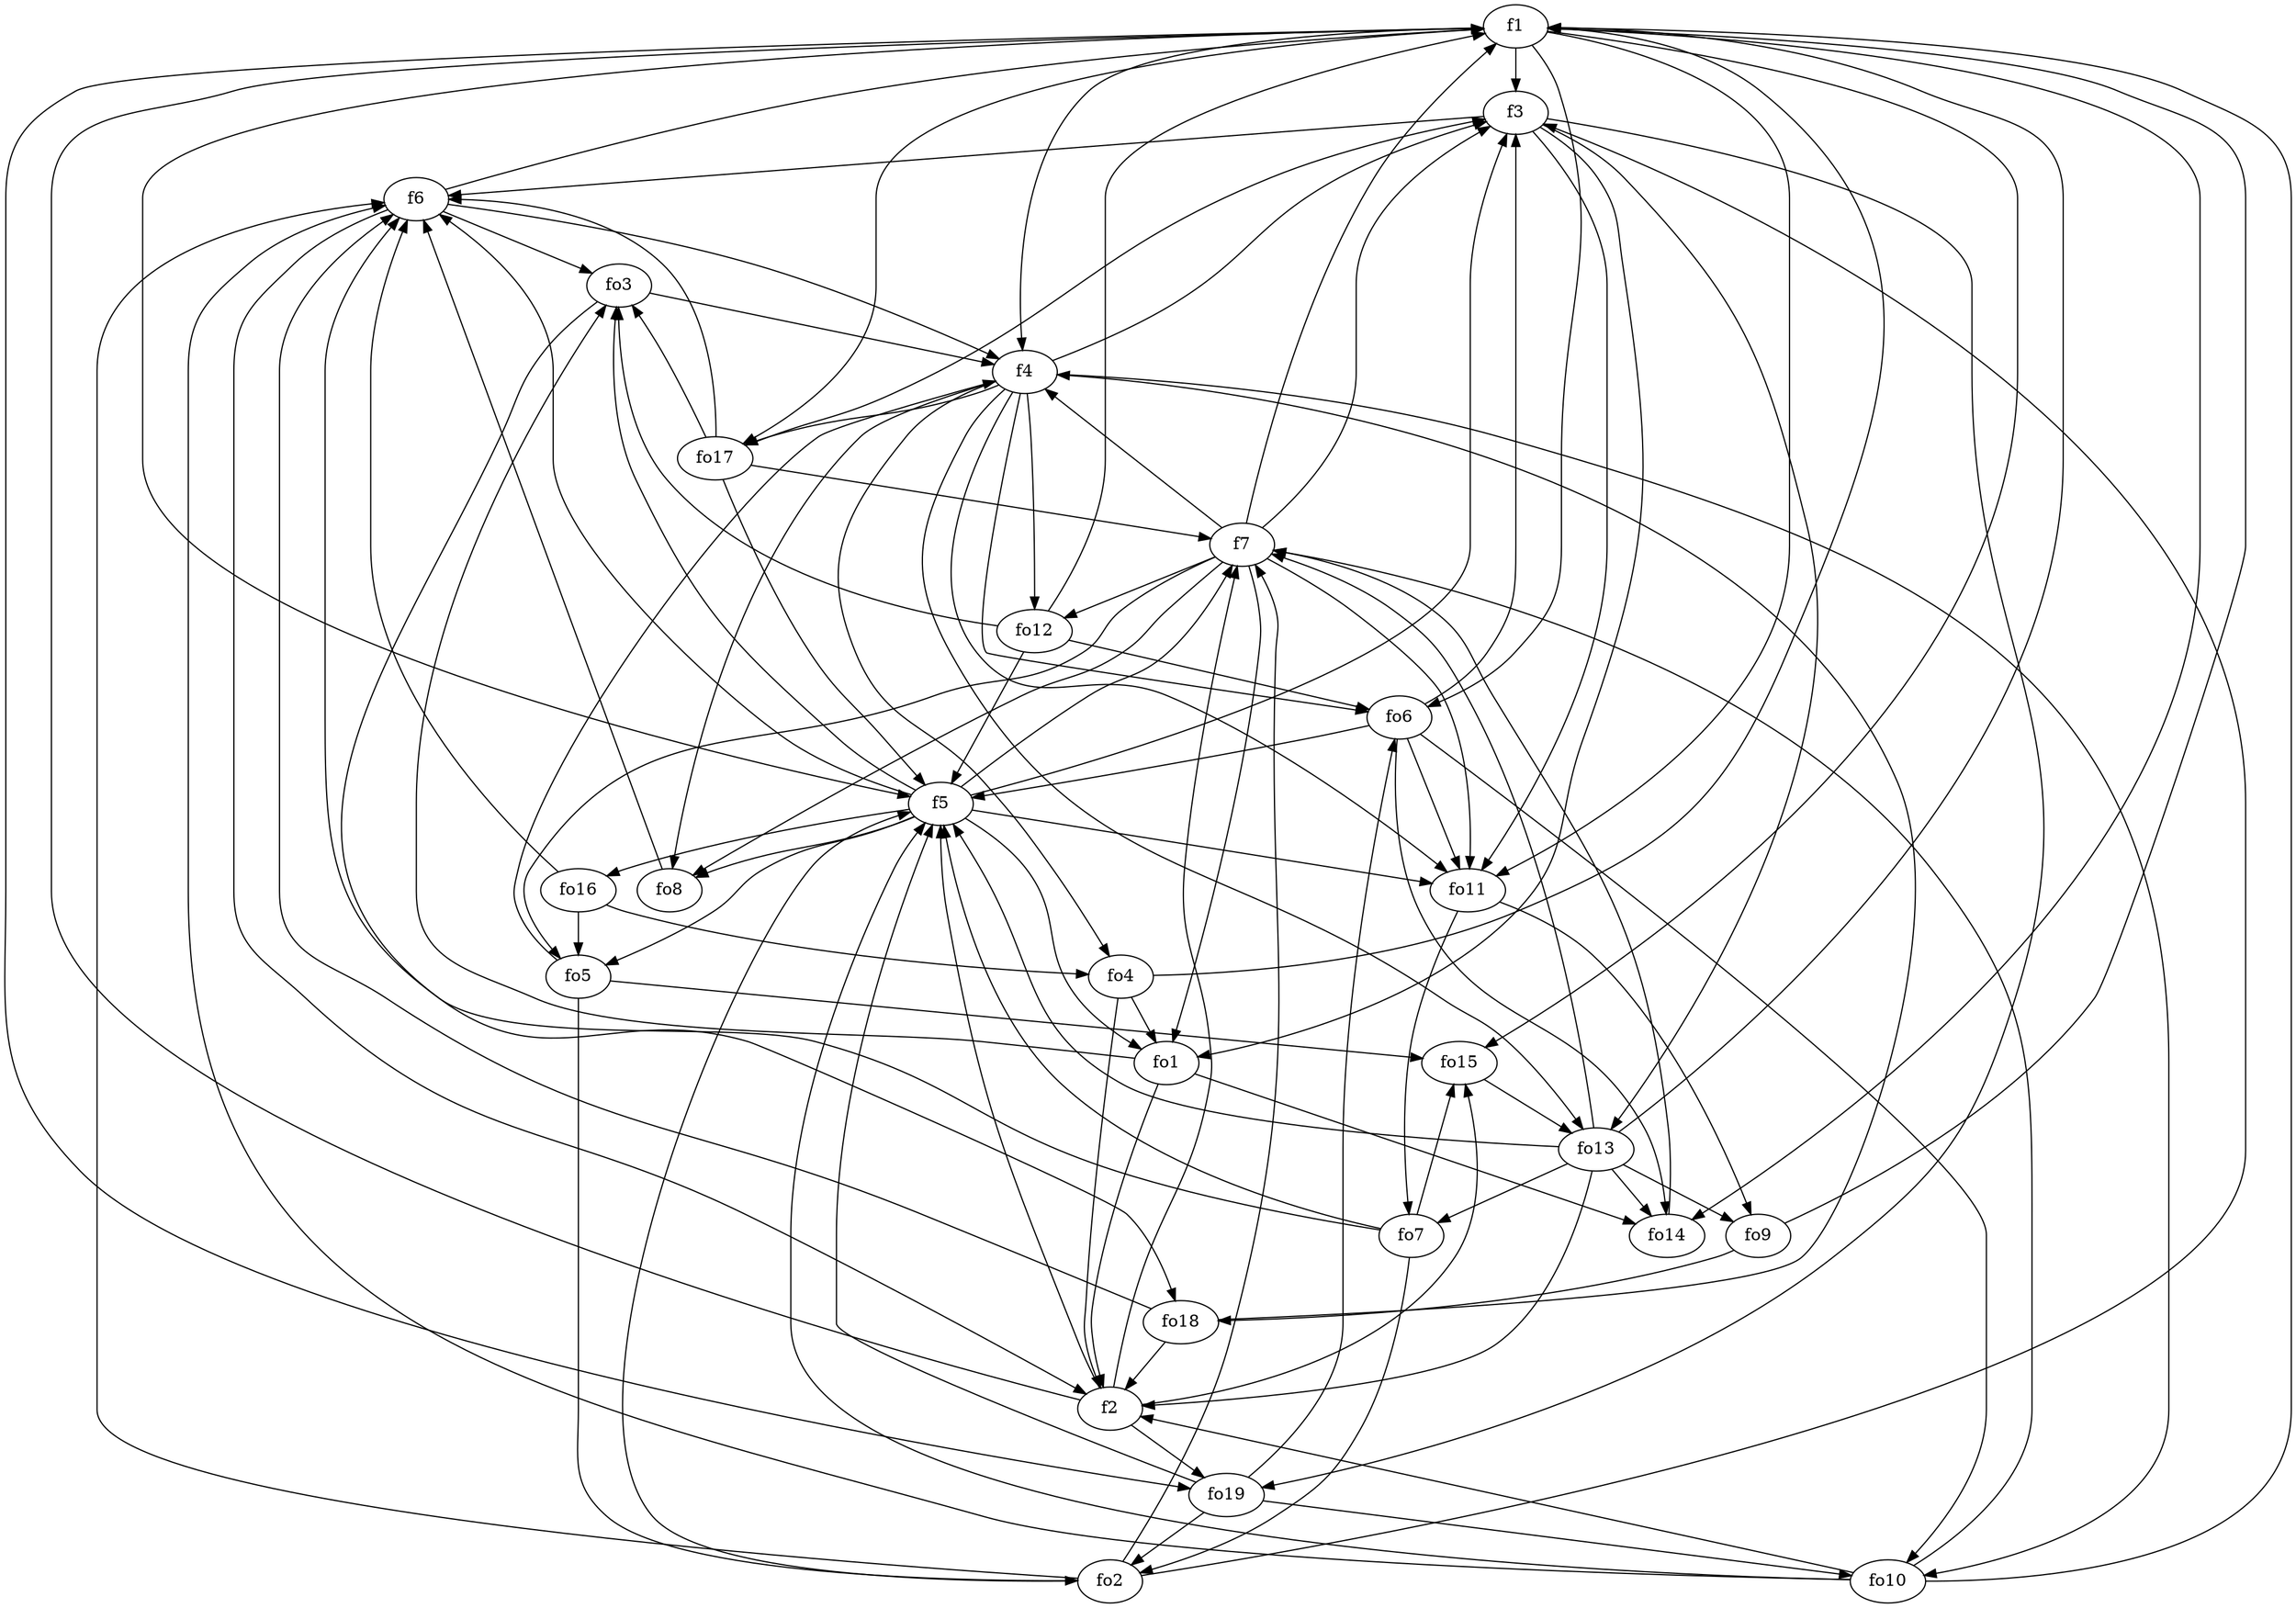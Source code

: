 strict digraph  {
f1;
f2;
f3;
f4;
f5;
f6;
f7;
fo1;
fo2;
fo3;
fo4;
fo5;
fo6;
fo7;
fo8;
fo9;
fo10;
fo11;
fo12;
fo13;
fo14;
fo15;
fo16;
fo17;
fo18;
fo19;
f1 -> f5  [weight=2];
f1 -> f3  [weight=2];
f1 -> fo19  [weight=2];
f1 -> f4  [weight=2];
f1 -> fo14  [weight=2];
f1 -> fo15  [weight=2];
f1 -> fo11  [weight=2];
f1 -> fo17  [weight=2];
f1 -> fo6  [weight=2];
f2 -> f5  [weight=2];
f2 -> fo19  [weight=2];
f2 -> fo15  [weight=2];
f2 -> f1  [weight=2];
f2 -> f7  [weight=2];
f3 -> f6  [weight=2];
f3 -> fo13  [weight=2];
f3 -> fo19  [weight=2];
f3 -> fo11  [weight=2];
f3 -> fo1  [weight=2];
f4 -> fo17  [weight=2];
f4 -> fo10  [weight=2];
f4 -> fo8  [weight=2];
f4 -> fo11  [weight=2];
f4 -> fo6  [weight=2];
f4 -> fo12  [weight=2];
f4 -> f3  [weight=2];
f4 -> fo13  [weight=2];
f4 -> fo4  [weight=2];
f5 -> fo5  [weight=2];
f5 -> f6  [weight=2];
f5 -> fo8  [weight=2];
f5 -> fo3  [weight=2];
f5 -> fo1  [weight=2];
f5 -> f7  [weight=2];
f5 -> f3  [weight=2];
f5 -> fo11  [weight=2];
f5 -> fo16  [weight=2];
f6 -> f4  [weight=2];
f6 -> f1  [weight=2];
f6 -> fo3  [weight=2];
f6 -> f2  [weight=2];
f7 -> fo11  [weight=2];
f7 -> fo1  [weight=2];
f7 -> fo5  [weight=2];
f7 -> f1  [weight=2];
f7 -> fo8  [weight=2];
f7 -> f3  [weight=2];
f7 -> fo12  [weight=2];
f7 -> f4  [weight=2];
fo1 -> f2  [weight=2];
fo1 -> fo14  [weight=2];
fo1 -> fo3  [weight=2];
fo2 -> f7  [weight=2];
fo2 -> f6  [weight=2];
fo2 -> f5  [weight=2];
fo2 -> f3  [weight=2];
fo3 -> fo18  [weight=2];
fo3 -> f4  [weight=2];
fo4 -> fo1  [weight=2];
fo4 -> f2  [weight=2];
fo4 -> f1  [weight=2];
fo5 -> fo15  [weight=2];
fo5 -> fo2  [weight=2];
fo5 -> f4  [weight=2];
fo6 -> fo14  [weight=2];
fo6 -> fo11  [weight=2];
fo6 -> f3  [weight=2];
fo6 -> f5  [weight=2];
fo6 -> fo10  [weight=2];
fo7 -> fo15  [weight=2];
fo7 -> f6  [weight=2];
fo7 -> f5  [weight=2];
fo7 -> fo2  [weight=2];
fo8 -> f6  [weight=2];
fo9 -> f1  [weight=2];
fo9 -> fo18  [weight=2];
fo10 -> f7  [weight=2];
fo10 -> f5  [weight=2];
fo10 -> f2  [weight=2];
fo10 -> f6  [weight=2];
fo10 -> f1  [weight=2];
fo11 -> fo7  [weight=2];
fo11 -> fo9  [weight=2];
fo12 -> fo3  [weight=2];
fo12 -> f1  [weight=2];
fo12 -> f5  [weight=2];
fo12 -> fo6  [weight=2];
fo13 -> f2  [weight=2];
fo13 -> fo9  [weight=2];
fo13 -> f7  [weight=2];
fo13 -> f5  [weight=2];
fo13 -> fo14  [weight=2];
fo13 -> f1  [weight=2];
fo13 -> fo7  [weight=2];
fo14 -> f7  [weight=2];
fo15 -> fo13  [weight=2];
fo16 -> fo5  [weight=2];
fo16 -> fo4  [weight=2];
fo16 -> f6  [weight=2];
fo17 -> fo3  [weight=2];
fo17 -> f6  [weight=2];
fo17 -> f7  [weight=2];
fo17 -> f3  [weight=2];
fo17 -> f5  [weight=2];
fo18 -> f4  [weight=2];
fo18 -> f2  [weight=2];
fo18 -> f6  [weight=2];
fo19 -> fo2  [weight=2];
fo19 -> f5  [weight=2];
fo19 -> fo10  [weight=2];
fo19 -> fo6  [weight=2];
}
